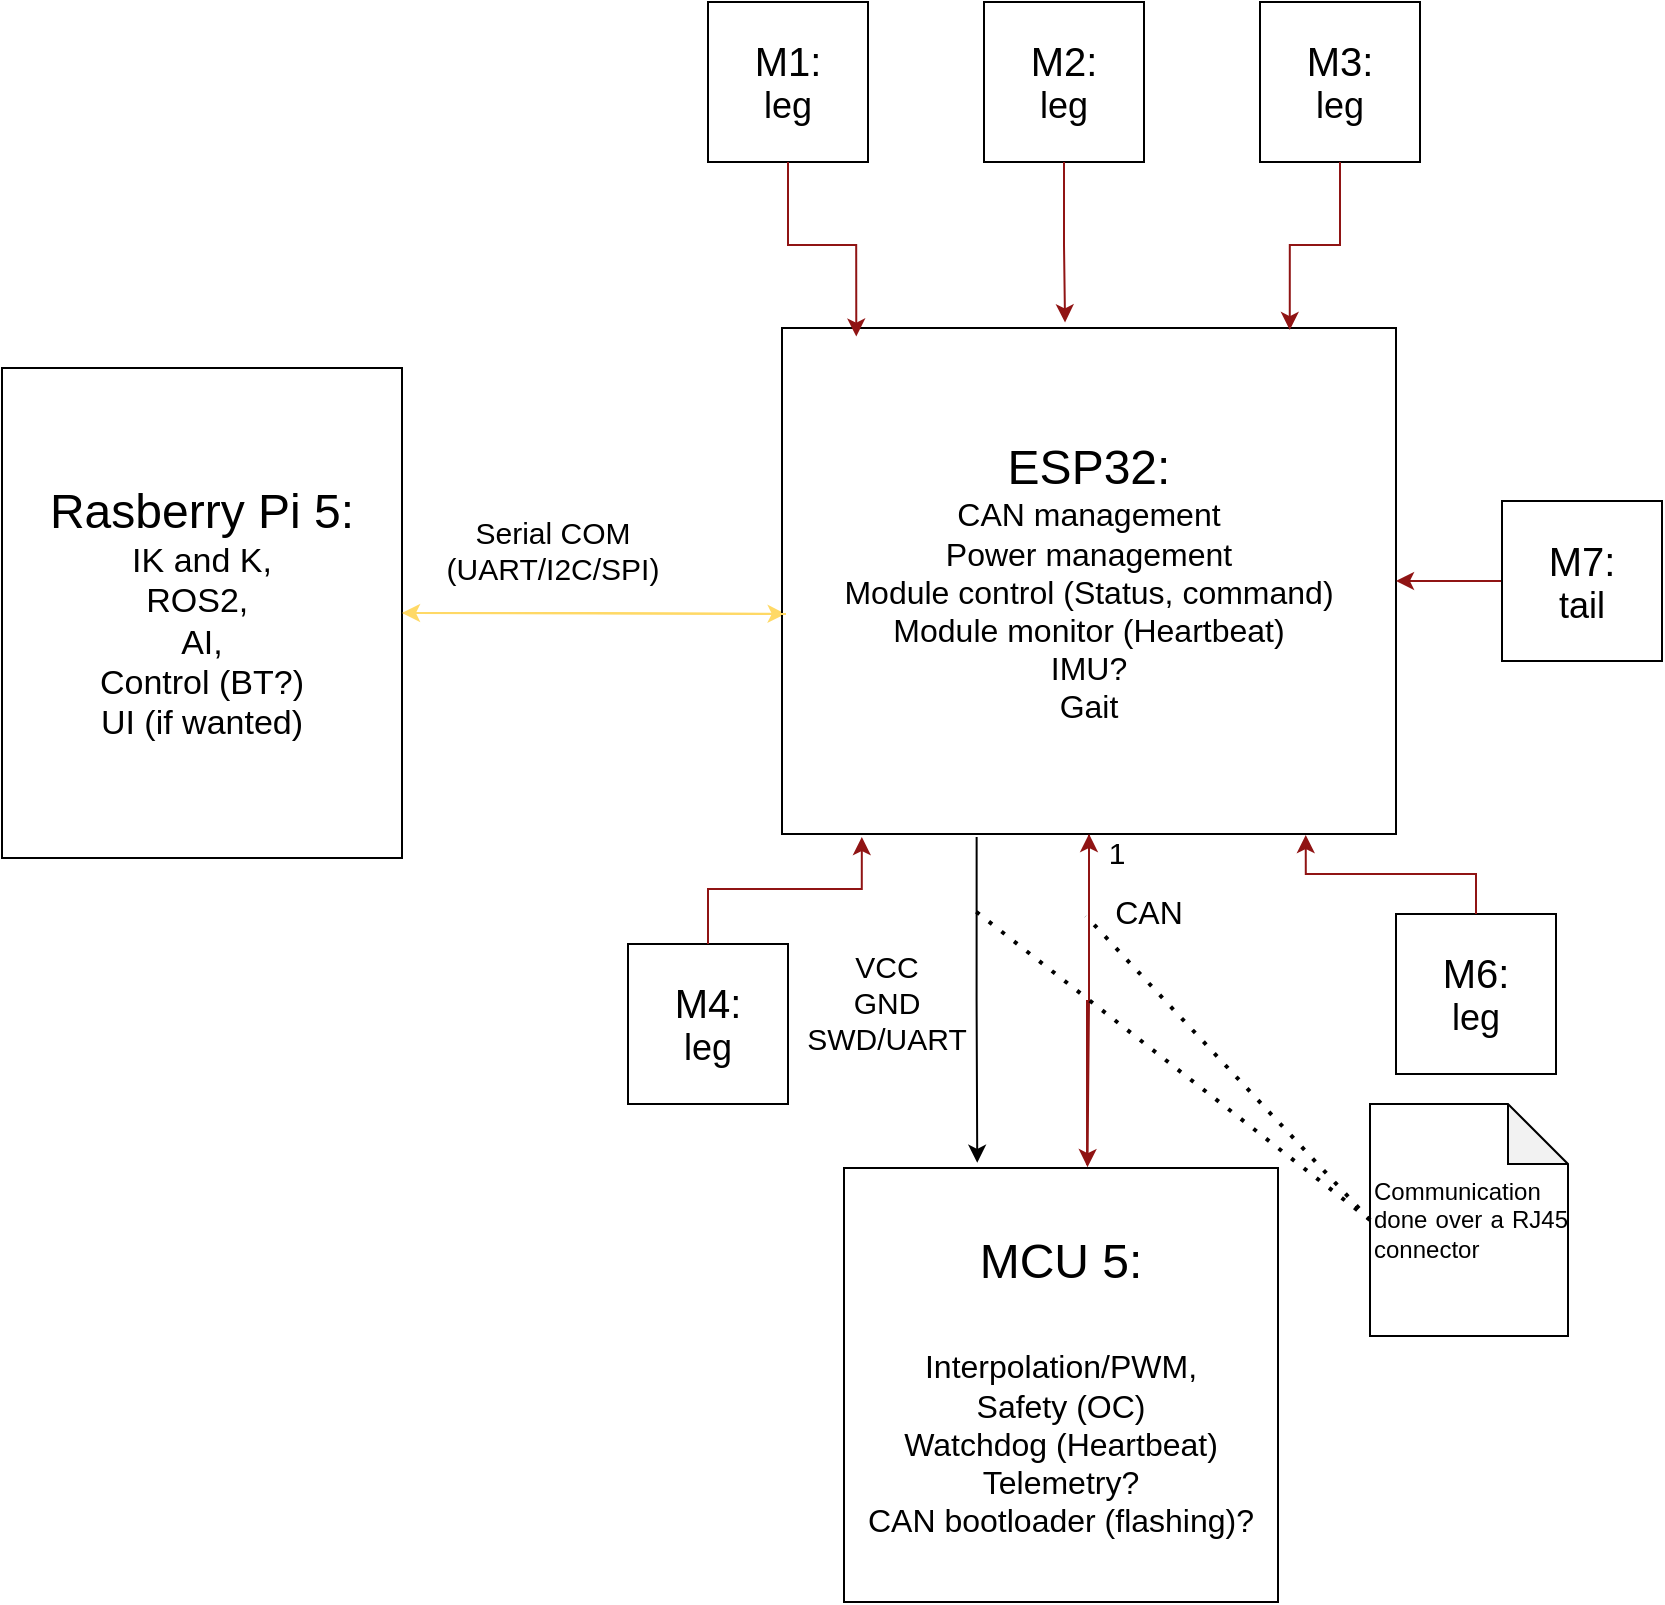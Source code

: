 <mxfile version="28.1.2">
  <diagram name="Page-1" id="dQUaTyB4BhRw6b50rQWT">
    <mxGraphModel dx="2090" dy="1078" grid="0" gridSize="10" guides="1" tooltips="1" connect="1" arrows="1" fold="1" page="1" pageScale="1" pageWidth="850" pageHeight="1100" math="0" shadow="0">
      <root>
        <mxCell id="0" />
        <mxCell id="1" parent="0" />
        <mxCell id="mCn_h7ctLZj9TTX6vmEG-10" value="" style="edgeStyle=orthogonalEdgeStyle;rounded=0;orthogonalLoop=1;jettySize=auto;html=1;strokeColor=#FFD966;entryX=0.006;entryY=0.565;entryDx=0;entryDy=0;entryPerimeter=0;" edge="1" parent="1" source="mCn_h7ctLZj9TTX6vmEG-1" target="mCn_h7ctLZj9TTX6vmEG-2">
          <mxGeometry relative="1" as="geometry" />
        </mxCell>
        <mxCell id="mCn_h7ctLZj9TTX6vmEG-1" value="&lt;font style=&quot;font-size: 24px;&quot;&gt;Rasberry Pi 5:&lt;/font&gt;&lt;div&gt;&lt;span style=&quot;background-color: transparent; color: light-dark(rgb(0, 0, 0), rgb(255, 255, 255));&quot;&gt;&lt;font style=&quot;font-size: 17px;&quot;&gt;IK and K,&lt;/font&gt;&lt;/span&gt;&lt;/div&gt;&lt;div&gt;&lt;span style=&quot;background-color: transparent; color: light-dark(rgb(0, 0, 0), rgb(255, 255, 255));&quot;&gt;&lt;font style=&quot;font-size: 17px;&quot;&gt;ROS2,&amp;nbsp;&lt;/font&gt;&lt;/span&gt;&lt;/div&gt;&lt;div&gt;&lt;span style=&quot;background-color: transparent; color: light-dark(rgb(0, 0, 0), rgb(255, 255, 255));&quot;&gt;&lt;font style=&quot;font-size: 17px;&quot;&gt;AI,&lt;/font&gt;&lt;/span&gt;&lt;/div&gt;&lt;div&gt;&lt;span style=&quot;background-color: transparent; color: light-dark(rgb(0, 0, 0), rgb(255, 255, 255));&quot;&gt;&lt;font style=&quot;font-size: 17px;&quot;&gt;Control (BT?)&lt;/font&gt;&lt;/span&gt;&lt;/div&gt;&lt;div&gt;&lt;span style=&quot;background-color: transparent; color: light-dark(rgb(0, 0, 0), rgb(255, 255, 255));&quot;&gt;&lt;font style=&quot;font-size: 17px;&quot;&gt;UI (if wanted)&lt;/font&gt;&lt;/span&gt;&lt;/div&gt;" style="rounded=0;whiteSpace=wrap;html=1;" vertex="1" parent="1">
          <mxGeometry x="11" y="309" width="200" height="245" as="geometry" />
        </mxCell>
        <mxCell id="mCn_h7ctLZj9TTX6vmEG-7" value="" style="edgeStyle=orthogonalEdgeStyle;rounded=0;orthogonalLoop=1;jettySize=auto;html=1;strokeColor=light-dark(#901414, #ededed);entryX=0.561;entryY=-0.002;entryDx=0;entryDy=0;entryPerimeter=0;" edge="1" parent="1" source="mCn_h7ctLZj9TTX6vmEG-2" target="mCn_h7ctLZj9TTX6vmEG-6">
          <mxGeometry relative="1" as="geometry" />
        </mxCell>
        <mxCell id="mCn_h7ctLZj9TTX6vmEG-11" style="edgeStyle=orthogonalEdgeStyle;rounded=0;orthogonalLoop=1;jettySize=auto;html=1;entryX=0.307;entryY=-0.012;entryDx=0;entryDy=0;exitX=0.317;exitY=1.006;exitDx=0;exitDy=0;exitPerimeter=0;entryPerimeter=0;strokeColor=light-dark(#000000,#EDEDED);" edge="1" parent="1" source="mCn_h7ctLZj9TTX6vmEG-2" target="mCn_h7ctLZj9TTX6vmEG-6">
          <mxGeometry relative="1" as="geometry" />
        </mxCell>
        <mxCell id="mCn_h7ctLZj9TTX6vmEG-2" value="&lt;font style=&quot;font-size: 24px;&quot;&gt;ESP32:&lt;/font&gt;&lt;div&gt;&lt;span style=&quot;background-color: transparent; color: light-dark(rgb(0, 0, 0), rgb(255, 255, 255)); font-size: 16px;&quot;&gt;CAN management&lt;/span&gt;&lt;div&gt;&lt;font style=&quot;font-size: 16px;&quot;&gt;Power management&lt;/font&gt;&lt;/div&gt;&lt;/div&gt;&lt;div&gt;&lt;font style=&quot;font-size: 16px;&quot;&gt;Module control (Status, command)&lt;/font&gt;&lt;/div&gt;&lt;div&gt;&lt;font style=&quot;font-size: 16px;&quot;&gt;Module monitor (Heartbeat)&lt;/font&gt;&lt;/div&gt;&lt;div&gt;&lt;font style=&quot;font-size: 16px;&quot;&gt;IMU?&lt;/font&gt;&lt;/div&gt;&lt;div&gt;&lt;font style=&quot;font-size: 16px;&quot;&gt;Gait&lt;/font&gt;&lt;/div&gt;" style="rounded=0;whiteSpace=wrap;html=1;" vertex="1" parent="1">
          <mxGeometry x="401" y="289" width="307" height="253" as="geometry" />
        </mxCell>
        <mxCell id="mCn_h7ctLZj9TTX6vmEG-4" value="" style="edgeStyle=orthogonalEdgeStyle;rounded=0;orthogonalLoop=1;jettySize=auto;html=1;flowAnimation=0;strokeColor=#FFD966;entryX=1;entryY=0.5;entryDx=0;entryDy=0;" edge="1" parent="1" target="mCn_h7ctLZj9TTX6vmEG-1">
          <mxGeometry relative="1" as="geometry">
            <mxPoint x="403" y="432" as="sourcePoint" />
            <mxPoint x="295" y="498.88" as="targetPoint" />
            <Array as="points">
              <mxPoint x="401" y="432" />
              <mxPoint x="297" y="432" />
            </Array>
          </mxGeometry>
        </mxCell>
        <mxCell id="mCn_h7ctLZj9TTX6vmEG-5" value="&lt;font style=&quot;font-size: 15px;&quot;&gt;Serial COM&lt;/font&gt;&lt;div&gt;&lt;font style=&quot;font-size: 15px;&quot;&gt;(UART/I2C/SPI)&lt;/font&gt;&lt;/div&gt;" style="text;html=1;align=center;verticalAlign=middle;resizable=0;points=[];autosize=1;strokeColor=none;fillColor=none;" vertex="1" parent="1">
          <mxGeometry x="224" y="375.5" width="124" height="48" as="geometry" />
        </mxCell>
        <mxCell id="mCn_h7ctLZj9TTX6vmEG-9" style="edgeStyle=orthogonalEdgeStyle;rounded=0;orthogonalLoop=1;jettySize=auto;html=1;strokeColor=light-dark(#901414, #ededed);entryX=0.5;entryY=1;entryDx=0;entryDy=0;exitX=0.56;exitY=-0.007;exitDx=0;exitDy=0;exitPerimeter=0;" edge="1" parent="1" source="mCn_h7ctLZj9TTX6vmEG-6" target="mCn_h7ctLZj9TTX6vmEG-2">
          <mxGeometry relative="1" as="geometry">
            <mxPoint x="539" y="695" as="sourcePoint" />
            <mxPoint x="534" y="558" as="targetPoint" />
          </mxGeometry>
        </mxCell>
        <mxCell id="mCn_h7ctLZj9TTX6vmEG-6" value="&lt;font style=&quot;font-size: 24px;&quot;&gt;MCU 5:&lt;/font&gt;&lt;div&gt;&lt;span style=&quot;font-size: 24px;&quot;&gt;&lt;br&gt;&lt;/span&gt;&lt;div&gt;&lt;font style=&quot;font-size: 16px;&quot;&gt;Interpolation/PWM,&lt;/font&gt;&lt;/div&gt;&lt;div&gt;&lt;font style=&quot;font-size: 16px;&quot;&gt;Safety (OC)&lt;/font&gt;&lt;/div&gt;&lt;div&gt;&lt;font style=&quot;font-size: 16px;&quot;&gt;Watchdog (Heartbeat)&lt;/font&gt;&lt;/div&gt;&lt;div&gt;&lt;font style=&quot;font-size: 16px;&quot;&gt;Telemetry?&lt;/font&gt;&lt;/div&gt;&lt;div&gt;&lt;font style=&quot;font-size: 16px;&quot;&gt;CAN bootloader (flashing)?&lt;/font&gt;&lt;/div&gt;&lt;/div&gt;" style="whiteSpace=wrap;html=1;aspect=fixed;" vertex="1" parent="1">
          <mxGeometry x="432" y="709" width="217" height="217" as="geometry" />
        </mxCell>
        <mxCell id="mCn_h7ctLZj9TTX6vmEG-8" value="&lt;font style=&quot;font-size: 16px;&quot;&gt;CAN&lt;/font&gt;" style="text;html=1;align=center;verticalAlign=middle;resizable=0;points=[];autosize=1;strokeColor=none;fillColor=none;" vertex="1" parent="1">
          <mxGeometry x="558" y="565.5" width="52" height="31" as="geometry" />
        </mxCell>
        <mxCell id="mCn_h7ctLZj9TTX6vmEG-12" value="&lt;font style=&quot;font-size: 15px;&quot;&gt;VCC&lt;/font&gt;&lt;div&gt;&lt;font style=&quot;font-size: 15px;&quot;&gt;GND&lt;/font&gt;&lt;/div&gt;&lt;div&gt;&lt;font style=&quot;font-size: 15px;&quot;&gt;SWD/UART&lt;/font&gt;&lt;/div&gt;" style="text;html=1;align=center;verticalAlign=middle;resizable=0;points=[];autosize=1;strokeColor=none;fillColor=none;" vertex="1" parent="1">
          <mxGeometry x="404" y="593" width="98" height="66" as="geometry" />
        </mxCell>
        <mxCell id="mCn_h7ctLZj9TTX6vmEG-16" value="&lt;font style=&quot;font-size: 15px;&quot;&gt;1&lt;/font&gt;" style="text;html=1;align=center;verticalAlign=middle;resizable=0;points=[];autosize=1;strokeColor=none;fillColor=none;" vertex="1" parent="1">
          <mxGeometry x="555" y="535.5" width="26" height="30" as="geometry" />
        </mxCell>
        <mxCell id="mCn_h7ctLZj9TTX6vmEG-18" value="&lt;div style=&quot;text-align: justify;&quot;&gt;&lt;span style=&quot;background-color: transparent; color: light-dark(rgb(0, 0, 0), rgb(255, 255, 255));&quot;&gt;Communication done over a RJ45 connector&lt;/span&gt;&lt;/div&gt;" style="shape=note;whiteSpace=wrap;html=1;backgroundOutline=1;darkOpacity=0.05;align=left;" vertex="1" parent="1">
          <mxGeometry x="695" y="677" width="99" height="116" as="geometry" />
        </mxCell>
        <mxCell id="mCn_h7ctLZj9TTX6vmEG-19" value="" style="endArrow=none;dashed=1;html=1;dashPattern=1 3;strokeWidth=2;rounded=0;exitX=0;exitY=0.5;exitDx=0;exitDy=0;exitPerimeter=0;" edge="1" parent="1" source="mCn_h7ctLZj9TTX6vmEG-18">
          <mxGeometry width="50" height="50" relative="1" as="geometry">
            <mxPoint x="237" y="671" as="sourcePoint" />
            <mxPoint x="553" y="583" as="targetPoint" />
          </mxGeometry>
        </mxCell>
        <mxCell id="mCn_h7ctLZj9TTX6vmEG-20" value="" style="endArrow=none;dashed=1;html=1;dashPattern=1 3;strokeWidth=2;rounded=0;exitX=0;exitY=0.5;exitDx=0;exitDy=0;exitPerimeter=0;" edge="1" parent="1" source="mCn_h7ctLZj9TTX6vmEG-18">
          <mxGeometry width="50" height="50" relative="1" as="geometry">
            <mxPoint x="899" y="670" as="sourcePoint" />
            <mxPoint x="497" y="580" as="targetPoint" />
          </mxGeometry>
        </mxCell>
        <mxCell id="mCn_h7ctLZj9TTX6vmEG-22" value="&lt;font style=&quot;font-size: 20px;&quot;&gt;M1:&lt;/font&gt;&lt;div&gt;&lt;font style=&quot;font-size: 18px;&quot;&gt;leg&lt;/font&gt;&lt;/div&gt;" style="whiteSpace=wrap;html=1;aspect=fixed;" vertex="1" parent="1">
          <mxGeometry x="364" y="126" width="80" height="80" as="geometry" />
        </mxCell>
        <mxCell id="mCn_h7ctLZj9TTX6vmEG-37" style="edgeStyle=orthogonalEdgeStyle;rounded=0;orthogonalLoop=1;jettySize=auto;html=1;strokeColor=light-dark(#901414, #ededed);" edge="1" parent="1" source="mCn_h7ctLZj9TTX6vmEG-23" target="mCn_h7ctLZj9TTX6vmEG-2">
          <mxGeometry relative="1" as="geometry" />
        </mxCell>
        <mxCell id="mCn_h7ctLZj9TTX6vmEG-23" value="&lt;font style=&quot;font-size: 20px;&quot;&gt;M7:&lt;/font&gt;&lt;br&gt;&lt;font style=&quot;font-size: 18px;&quot;&gt;tail&lt;/font&gt;" style="whiteSpace=wrap;html=1;aspect=fixed;" vertex="1" parent="1">
          <mxGeometry x="761" y="375.5" width="80" height="80" as="geometry" />
        </mxCell>
        <mxCell id="mCn_h7ctLZj9TTX6vmEG-24" value="&lt;font style=&quot;font-size: 20px;&quot;&gt;M6:&lt;/font&gt;&lt;div&gt;&lt;font style=&quot;font-size: 18px;&quot;&gt;leg&lt;/font&gt;&lt;/div&gt;" style="whiteSpace=wrap;html=1;aspect=fixed;" vertex="1" parent="1">
          <mxGeometry x="708" y="582" width="80" height="80" as="geometry" />
        </mxCell>
        <mxCell id="mCn_h7ctLZj9TTX6vmEG-25" value="&lt;font style=&quot;font-size: 20px;&quot;&gt;M4:&lt;/font&gt;&lt;div&gt;&lt;font style=&quot;font-size: 18px;&quot;&gt;leg&lt;/font&gt;&lt;/div&gt;" style="whiteSpace=wrap;html=1;aspect=fixed;" vertex="1" parent="1">
          <mxGeometry x="324" y="597" width="80" height="80" as="geometry" />
        </mxCell>
        <mxCell id="mCn_h7ctLZj9TTX6vmEG-26" value="&lt;font style=&quot;font-size: 20px;&quot;&gt;M3:&lt;/font&gt;&lt;div&gt;&lt;font style=&quot;font-size: 18px;&quot;&gt;leg&lt;/font&gt;&lt;/div&gt;" style="whiteSpace=wrap;html=1;aspect=fixed;" vertex="1" parent="1">
          <mxGeometry x="640" y="126" width="80" height="80" as="geometry" />
        </mxCell>
        <mxCell id="mCn_h7ctLZj9TTX6vmEG-27" value="&lt;font style=&quot;font-size: 20px;&quot;&gt;M2:&lt;/font&gt;&lt;div&gt;&lt;font style=&quot;font-size: 18px;&quot;&gt;leg&lt;/font&gt;&lt;/div&gt;" style="whiteSpace=wrap;html=1;aspect=fixed;" vertex="1" parent="1">
          <mxGeometry x="502" y="126" width="80" height="80" as="geometry" />
        </mxCell>
        <mxCell id="mCn_h7ctLZj9TTX6vmEG-29" style="edgeStyle=orthogonalEdgeStyle;rounded=0;orthogonalLoop=1;jettySize=auto;html=1;entryX=0.853;entryY=1.002;entryDx=0;entryDy=0;entryPerimeter=0;strokeColor=light-dark(#901414, #ededed);" edge="1" parent="1" source="mCn_h7ctLZj9TTX6vmEG-24" target="mCn_h7ctLZj9TTX6vmEG-2">
          <mxGeometry relative="1" as="geometry" />
        </mxCell>
        <mxCell id="mCn_h7ctLZj9TTX6vmEG-30" style="edgeStyle=orthogonalEdgeStyle;rounded=0;orthogonalLoop=1;jettySize=auto;html=1;entryX=0.13;entryY=1.006;entryDx=0;entryDy=0;entryPerimeter=0;strokeColor=light-dark(#901414, #ededed);" edge="1" parent="1" source="mCn_h7ctLZj9TTX6vmEG-25" target="mCn_h7ctLZj9TTX6vmEG-2">
          <mxGeometry relative="1" as="geometry" />
        </mxCell>
        <mxCell id="mCn_h7ctLZj9TTX6vmEG-34" style="edgeStyle=orthogonalEdgeStyle;rounded=0;orthogonalLoop=1;jettySize=auto;html=1;entryX=0.121;entryY=0.017;entryDx=0;entryDy=0;entryPerimeter=0;strokeColor=light-dark(#901414, #ededed);" edge="1" parent="1" source="mCn_h7ctLZj9TTX6vmEG-22" target="mCn_h7ctLZj9TTX6vmEG-2">
          <mxGeometry relative="1" as="geometry" />
        </mxCell>
        <mxCell id="mCn_h7ctLZj9TTX6vmEG-35" style="edgeStyle=orthogonalEdgeStyle;rounded=0;orthogonalLoop=1;jettySize=auto;html=1;entryX=0.827;entryY=0.004;entryDx=0;entryDy=0;entryPerimeter=0;strokeColor=light-dark(#901414, #ededed);" edge="1" parent="1" source="mCn_h7ctLZj9TTX6vmEG-26" target="mCn_h7ctLZj9TTX6vmEG-2">
          <mxGeometry relative="1" as="geometry" />
        </mxCell>
        <mxCell id="mCn_h7ctLZj9TTX6vmEG-36" style="edgeStyle=orthogonalEdgeStyle;rounded=0;orthogonalLoop=1;jettySize=auto;html=1;entryX=0.461;entryY=-0.011;entryDx=0;entryDy=0;entryPerimeter=0;strokeColor=light-dark(#901414, #ededed);" edge="1" parent="1" source="mCn_h7ctLZj9TTX6vmEG-27" target="mCn_h7ctLZj9TTX6vmEG-2">
          <mxGeometry relative="1" as="geometry" />
        </mxCell>
      </root>
    </mxGraphModel>
  </diagram>
</mxfile>

